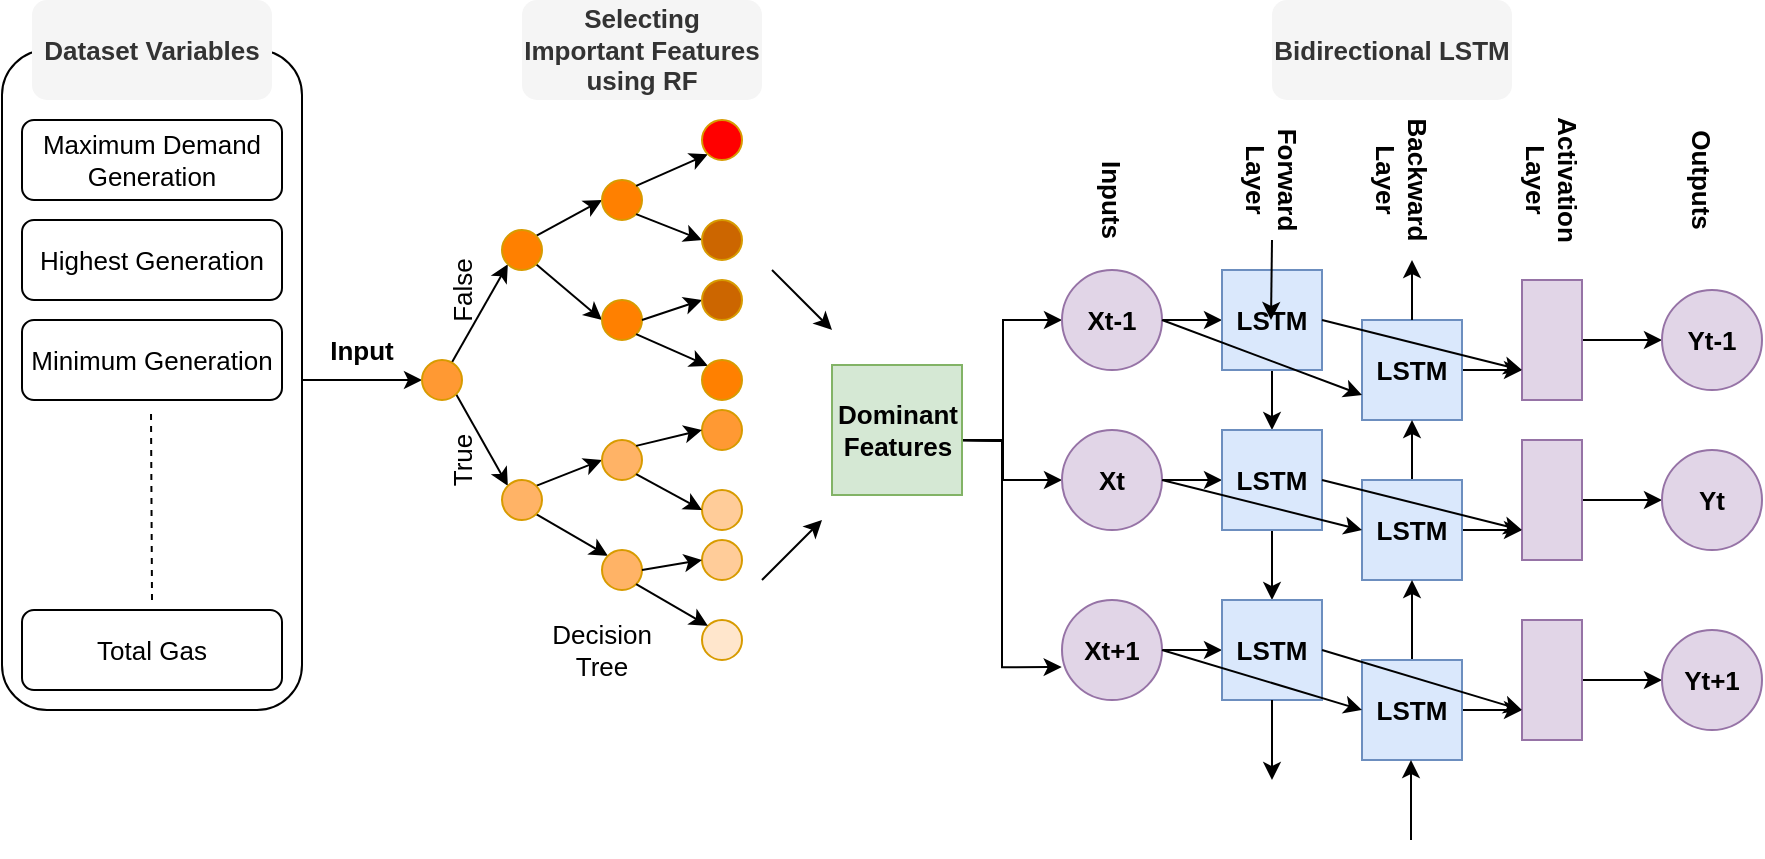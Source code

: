 <mxfile version="13.3.5" type="device"><diagram id="jlvDBy7QzOAkchWZmElP" name="Page-1"><mxGraphModel dx="980" dy="523" grid="1" gridSize="10" guides="1" tooltips="1" connect="1" arrows="1" fold="1" page="1" pageScale="1" pageWidth="850" pageHeight="1100" math="0" shadow="0"><root><mxCell id="0"/><mxCell id="1" parent="0"/><mxCell id="FYt514av-lSf8Gz_y7bw-79" style="edgeStyle=orthogonalEdgeStyle;rounded=0;orthogonalLoop=1;jettySize=auto;html=1;entryX=0;entryY=0.5;entryDx=0;entryDy=0;" parent="1" target="FYt514av-lSf8Gz_y7bw-31" edge="1"><mxGeometry relative="1" as="geometry"><mxPoint x="510" y="350" as="targetPoint"/><mxPoint x="480" y="290" as="sourcePoint"/></mxGeometry></mxCell><mxCell id="FYt514av-lSf8Gz_y7bw-78" style="edgeStyle=orthogonalEdgeStyle;rounded=0;orthogonalLoop=1;jettySize=auto;html=1;entryX=0;entryY=0.5;entryDx=0;entryDy=0;" parent="1" target="FYt514av-lSf8Gz_y7bw-28" edge="1"><mxGeometry relative="1" as="geometry"><mxPoint x="480" y="290" as="sourcePoint"/></mxGeometry></mxCell><mxCell id="FYt514av-lSf8Gz_y7bw-80" style="edgeStyle=orthogonalEdgeStyle;rounded=0;orthogonalLoop=1;jettySize=auto;html=1;entryX=-0.003;entryY=0.671;entryDx=0;entryDy=0;entryPerimeter=0;" parent="1" target="FYt514av-lSf8Gz_y7bw-30" edge="1"><mxGeometry relative="1" as="geometry"><mxPoint x="480" y="290" as="sourcePoint"/><Array as="points"><mxPoint x="510" y="290"/><mxPoint x="510" y="404"/></Array></mxGeometry></mxCell><mxCell id="Zt-IlAyCdrxnXo7LiicF-1" value="" style="whiteSpace=wrap;html=1;aspect=fixed;fillColor=#d5e8d4;strokeColor=#82b366;" vertex="1" parent="1"><mxGeometry x="425" y="252.5" width="65" height="65" as="geometry"/></mxCell><mxCell id="FYt514av-lSf8Gz_y7bw-11" style="edgeStyle=orthogonalEdgeStyle;rounded=0;orthogonalLoop=1;jettySize=auto;html=1;entryX=0;entryY=0.5;entryDx=0;entryDy=0;" parent="1" source="FYt514av-lSf8Gz_y7bw-1" target="FYt514av-lSf8Gz_y7bw-10" edge="1"><mxGeometry relative="1" as="geometry"/></mxCell><mxCell id="FYt514av-lSf8Gz_y7bw-1" value="" style="rounded=1;whiteSpace=wrap;html=1;" parent="1" vertex="1"><mxGeometry x="10" y="95" width="150" height="330" as="geometry"/></mxCell><mxCell id="FYt514av-lSf8Gz_y7bw-2" value="&lt;font style=&quot;font-size: 13px&quot;&gt;Maximum Demand Generation&lt;/font&gt;" style="rounded=1;whiteSpace=wrap;html=1;" parent="1" vertex="1"><mxGeometry x="20" y="130" width="130" height="40" as="geometry"/></mxCell><mxCell id="FYt514av-lSf8Gz_y7bw-5" value="&lt;font style=&quot;font-size: 13px&quot;&gt;Highest Generation&lt;/font&gt;" style="rounded=1;whiteSpace=wrap;html=1;" parent="1" vertex="1"><mxGeometry x="20" y="180" width="130" height="40" as="geometry"/></mxCell><mxCell id="FYt514av-lSf8Gz_y7bw-6" value="&lt;font style=&quot;font-size: 13px&quot;&gt;Minimum Generation&lt;/font&gt;" style="rounded=1;whiteSpace=wrap;html=1;" parent="1" vertex="1"><mxGeometry x="20" y="230" width="130" height="40" as="geometry"/></mxCell><mxCell id="FYt514av-lSf8Gz_y7bw-7" value="&lt;font style=&quot;font-size: 13px&quot;&gt;Total Gas&lt;/font&gt;" style="rounded=1;whiteSpace=wrap;html=1;" parent="1" vertex="1"><mxGeometry x="20" y="375" width="130" height="40" as="geometry"/></mxCell><mxCell id="FYt514av-lSf8Gz_y7bw-8" value="" style="endArrow=none;dashed=1;html=1;" parent="1" edge="1"><mxGeometry width="50" height="50" relative="1" as="geometry"><mxPoint x="85" y="370" as="sourcePoint"/><mxPoint x="84.5" y="275" as="targetPoint"/></mxGeometry></mxCell><mxCell id="FYt514av-lSf8Gz_y7bw-9" value="&lt;span style=&quot;font-size: 13px&quot;&gt;&lt;b&gt;Dataset Variables&lt;/b&gt;&lt;/span&gt;" style="rounded=1;whiteSpace=wrap;html=1;fillColor=#f5f5f5;strokeColor=none;fontColor=#333333;" parent="1" vertex="1"><mxGeometry x="25" y="70" width="120" height="50" as="geometry"/></mxCell><mxCell id="FYt514av-lSf8Gz_y7bw-14" value="" style="endArrow=classic;html=1;entryX=0;entryY=1;entryDx=0;entryDy=0;" parent="1" source="FYt514av-lSf8Gz_y7bw-10" target="2fMlHvEj-Jpimkb-liEb-3" edge="1"><mxGeometry width="50" height="50" relative="1" as="geometry"><mxPoint x="230" y="270" as="sourcePoint"/><mxPoint x="260" y="240" as="targetPoint"/></mxGeometry></mxCell><mxCell id="FYt514av-lSf8Gz_y7bw-15" value="" style="endArrow=classic;html=1;exitX=1;exitY=0;exitDx=0;exitDy=0;entryX=0;entryY=0.5;entryDx=0;entryDy=0;" parent="1" source="2fMlHvEj-Jpimkb-liEb-3" target="2fMlHvEj-Jpimkb-liEb-4" edge="1"><mxGeometry width="50" height="50" relative="1" as="geometry"><mxPoint x="280" y="240" as="sourcePoint"/><mxPoint x="310.86" y="204.14" as="targetPoint"/></mxGeometry></mxCell><mxCell id="FYt514av-lSf8Gz_y7bw-18" value="" style="endArrow=classic;html=1;entryX=0;entryY=0;entryDx=0;entryDy=0;exitX=1;exitY=1;exitDx=0;exitDy=0;" parent="1" source="FYt514av-lSf8Gz_y7bw-10" target="2fMlHvEj-Jpimkb-liEb-1" edge="1"><mxGeometry width="50" height="50" relative="1" as="geometry"><mxPoint x="234.14" y="290" as="sourcePoint"/><mxPoint x="260" y="320" as="targetPoint"/></mxGeometry></mxCell><mxCell id="FYt514av-lSf8Gz_y7bw-19" value="" style="endArrow=classic;html=1;exitX=1;exitY=1;exitDx=0;exitDy=0;entryX=0;entryY=0.5;entryDx=0;entryDy=0;" parent="1" source="2fMlHvEj-Jpimkb-liEb-3" target="2fMlHvEj-Jpimkb-liEb-5" edge="1"><mxGeometry width="50" height="50" relative="1" as="geometry"><mxPoint x="280.002" y="252.072" as="sourcePoint"/><mxPoint x="300" y="270" as="targetPoint"/></mxGeometry></mxCell><mxCell id="FYt514av-lSf8Gz_y7bw-22" value="" style="endArrow=classic;html=1;exitX=1;exitY=0;exitDx=0;exitDy=0;entryX=0;entryY=0.5;entryDx=0;entryDy=0;" parent="1" source="2fMlHvEj-Jpimkb-liEb-1" target="2fMlHvEj-Jpimkb-liEb-6" edge="1"><mxGeometry width="50" height="50" relative="1" as="geometry"><mxPoint x="270.142" y="324.858" as="sourcePoint"/><mxPoint x="306.858" y="313.142" as="targetPoint"/><Array as="points"/></mxGeometry></mxCell><mxCell id="FYt514av-lSf8Gz_y7bw-23" value="" style="endArrow=classic;html=1;exitX=1;exitY=1;exitDx=0;exitDy=0;entryX=0;entryY=0;entryDx=0;entryDy=0;" parent="1" source="2fMlHvEj-Jpimkb-liEb-1" target="2fMlHvEj-Jpimkb-liEb-7" edge="1"><mxGeometry width="50" height="50" relative="1" as="geometry"><mxPoint x="260.002" y="337.072" as="sourcePoint"/><mxPoint x="280" y="375" as="targetPoint"/></mxGeometry></mxCell><mxCell id="FYt514av-lSf8Gz_y7bw-25" value="" style="endArrow=classic;html=1;" parent="1" edge="1"><mxGeometry width="50" height="50" relative="1" as="geometry"><mxPoint x="390" y="360" as="sourcePoint"/><mxPoint x="420" y="330" as="targetPoint"/></mxGeometry></mxCell><mxCell id="FYt514av-lSf8Gz_y7bw-26" value="" style="endArrow=classic;html=1;" parent="1" edge="1"><mxGeometry width="50" height="50" relative="1" as="geometry"><mxPoint x="395" y="205" as="sourcePoint"/><mxPoint x="425" y="235" as="targetPoint"/></mxGeometry></mxCell><mxCell id="FYt514av-lSf8Gz_y7bw-27" value="&lt;font style=&quot;font-size: 13px&quot;&gt;&lt;b&gt;Selecting Important Features using RF&lt;/b&gt;&lt;/font&gt;" style="rounded=1;whiteSpace=wrap;html=1;fillColor=#f5f5f5;strokeColor=none;fontColor=#333333;" parent="1" vertex="1"><mxGeometry x="270" y="70" width="120" height="50" as="geometry"/></mxCell><mxCell id="FYt514av-lSf8Gz_y7bw-42" style="edgeStyle=orthogonalEdgeStyle;rounded=0;orthogonalLoop=1;jettySize=auto;html=1;entryX=0;entryY=0.5;entryDx=0;entryDy=0;" parent="1" source="FYt514av-lSf8Gz_y7bw-28" target="FYt514av-lSf8Gz_y7bw-33" edge="1"><mxGeometry relative="1" as="geometry"/></mxCell><mxCell id="FYt514av-lSf8Gz_y7bw-28" value="&lt;font size=&quot;1&quot;&gt;&lt;b style=&quot;font-size: 13px&quot;&gt;Xt-1&lt;/b&gt;&lt;/font&gt;" style="ellipse;whiteSpace=wrap;html=1;aspect=fixed;fillColor=#e1d5e7;strokeColor=#9673a6;" parent="1" vertex="1"><mxGeometry x="540" y="205" width="50" height="50" as="geometry"/></mxCell><mxCell id="FYt514av-lSf8Gz_y7bw-46" style="edgeStyle=orthogonalEdgeStyle;rounded=0;orthogonalLoop=1;jettySize=auto;html=1;entryX=0;entryY=0.5;entryDx=0;entryDy=0;" parent="1" source="FYt514av-lSf8Gz_y7bw-30" target="FYt514av-lSf8Gz_y7bw-35" edge="1"><mxGeometry relative="1" as="geometry"/></mxCell><mxCell id="FYt514av-lSf8Gz_y7bw-30" value="&lt;b style=&quot;white-space: normal ; font-size: 13px&quot;&gt;Xt+1&lt;/b&gt;" style="ellipse;whiteSpace=wrap;html=1;aspect=fixed;fillColor=#e1d5e7;strokeColor=#9673a6;" parent="1" vertex="1"><mxGeometry x="540" y="370" width="50" height="50" as="geometry"/></mxCell><mxCell id="FYt514av-lSf8Gz_y7bw-44" style="edgeStyle=orthogonalEdgeStyle;rounded=0;orthogonalLoop=1;jettySize=auto;html=1;entryX=0;entryY=0.5;entryDx=0;entryDy=0;" parent="1" source="FYt514av-lSf8Gz_y7bw-31" target="FYt514av-lSf8Gz_y7bw-34" edge="1"><mxGeometry relative="1" as="geometry"/></mxCell><mxCell id="FYt514av-lSf8Gz_y7bw-31" value="&lt;b style=&quot;white-space: normal ; font-size: 13px&quot;&gt;Xt&lt;/b&gt;" style="ellipse;whiteSpace=wrap;html=1;aspect=fixed;fillColor=#e1d5e7;strokeColor=#9673a6;" parent="1" vertex="1"><mxGeometry x="540" y="285" width="50" height="50" as="geometry"/></mxCell><mxCell id="FYt514av-lSf8Gz_y7bw-32" value="&lt;b&gt;&lt;font style=&quot;font-size: 13px&quot;&gt;Inputs&lt;/font&gt;&lt;/b&gt;" style="text;html=1;strokeColor=none;fillColor=none;align=center;verticalAlign=middle;whiteSpace=wrap;rounded=0;rotation=90;" parent="1" vertex="1"><mxGeometry x="545" y="160" width="40" height="20" as="geometry"/></mxCell><mxCell id="FYt514av-lSf8Gz_y7bw-49" style="edgeStyle=orthogonalEdgeStyle;rounded=0;orthogonalLoop=1;jettySize=auto;html=1;entryX=0.5;entryY=0;entryDx=0;entryDy=0;" parent="1" source="FYt514av-lSf8Gz_y7bw-33" target="FYt514av-lSf8Gz_y7bw-34" edge="1"><mxGeometry relative="1" as="geometry"/></mxCell><mxCell id="FYt514av-lSf8Gz_y7bw-33" value="&lt;font size=&quot;1&quot;&gt;&lt;b style=&quot;font-size: 13px&quot;&gt;LSTM&lt;/b&gt;&lt;/font&gt;" style="whiteSpace=wrap;html=1;aspect=fixed;fillColor=#dae8fc;strokeColor=#6c8ebf;" parent="1" vertex="1"><mxGeometry x="620" y="205" width="50" height="50" as="geometry"/></mxCell><mxCell id="FYt514av-lSf8Gz_y7bw-50" style="edgeStyle=orthogonalEdgeStyle;rounded=0;orthogonalLoop=1;jettySize=auto;html=1;exitX=0.5;exitY=1;exitDx=0;exitDy=0;" parent="1" source="FYt514av-lSf8Gz_y7bw-34" target="FYt514av-lSf8Gz_y7bw-35" edge="1"><mxGeometry relative="1" as="geometry"/></mxCell><mxCell id="FYt514av-lSf8Gz_y7bw-34" value="&lt;b style=&quot;white-space: normal ; font-size: 13px&quot;&gt;LSTM&lt;/b&gt;" style="whiteSpace=wrap;html=1;aspect=fixed;fillColor=#dae8fc;strokeColor=#6c8ebf;" parent="1" vertex="1"><mxGeometry x="620" y="285" width="50" height="50" as="geometry"/></mxCell><mxCell id="FYt514av-lSf8Gz_y7bw-35" value="&lt;b style=&quot;white-space: normal ; font-size: 13px&quot;&gt;LSTM&lt;/b&gt;" style="whiteSpace=wrap;html=1;aspect=fixed;fillColor=#dae8fc;strokeColor=#6c8ebf;" parent="1" vertex="1"><mxGeometry x="620" y="370" width="50" height="50" as="geometry"/></mxCell><mxCell id="FYt514av-lSf8Gz_y7bw-56" style="edgeStyle=orthogonalEdgeStyle;rounded=0;orthogonalLoop=1;jettySize=auto;html=1;entryX=0;entryY=0.75;entryDx=0;entryDy=0;" parent="1" source="FYt514av-lSf8Gz_y7bw-36" target="FYt514av-lSf8Gz_y7bw-39" edge="1"><mxGeometry relative="1" as="geometry"/></mxCell><mxCell id="FYt514av-lSf8Gz_y7bw-36" value="&lt;b style=&quot;white-space: normal ; font-size: 13px&quot;&gt;LSTM&lt;/b&gt;" style="whiteSpace=wrap;html=1;aspect=fixed;fillColor=#dae8fc;strokeColor=#6c8ebf;" parent="1" vertex="1"><mxGeometry x="690" y="230" width="50" height="50" as="geometry"/></mxCell><mxCell id="FYt514av-lSf8Gz_y7bw-55" style="edgeStyle=orthogonalEdgeStyle;rounded=0;orthogonalLoop=1;jettySize=auto;html=1;entryX=0.5;entryY=1;entryDx=0;entryDy=0;" parent="1" source="FYt514av-lSf8Gz_y7bw-37" target="FYt514av-lSf8Gz_y7bw-36" edge="1"><mxGeometry relative="1" as="geometry"><mxPoint x="715" y="310" as="targetPoint"/></mxGeometry></mxCell><mxCell id="FYt514av-lSf8Gz_y7bw-57" style="edgeStyle=orthogonalEdgeStyle;rounded=0;orthogonalLoop=1;jettySize=auto;html=1;entryX=0;entryY=0.75;entryDx=0;entryDy=0;" parent="1" source="FYt514av-lSf8Gz_y7bw-37" target="FYt514av-lSf8Gz_y7bw-40" edge="1"><mxGeometry relative="1" as="geometry"/></mxCell><mxCell id="FYt514av-lSf8Gz_y7bw-37" value="&lt;b style=&quot;white-space: normal ; font-size: 13px&quot;&gt;LSTM&lt;/b&gt;" style="whiteSpace=wrap;html=1;aspect=fixed;fillColor=#dae8fc;strokeColor=#6c8ebf;" parent="1" vertex="1"><mxGeometry x="690" y="310" width="50" height="50" as="geometry"/></mxCell><mxCell id="FYt514av-lSf8Gz_y7bw-54" style="edgeStyle=orthogonalEdgeStyle;rounded=0;orthogonalLoop=1;jettySize=auto;html=1;entryX=0.5;entryY=1;entryDx=0;entryDy=0;" parent="1" source="FYt514av-lSf8Gz_y7bw-38" target="FYt514av-lSf8Gz_y7bw-37" edge="1"><mxGeometry relative="1" as="geometry"/></mxCell><mxCell id="FYt514av-lSf8Gz_y7bw-58" style="edgeStyle=orthogonalEdgeStyle;rounded=0;orthogonalLoop=1;jettySize=auto;html=1;entryX=0;entryY=0.75;entryDx=0;entryDy=0;" parent="1" source="FYt514av-lSf8Gz_y7bw-38" target="FYt514av-lSf8Gz_y7bw-41" edge="1"><mxGeometry relative="1" as="geometry"/></mxCell><mxCell id="FYt514av-lSf8Gz_y7bw-38" value="&lt;b style=&quot;white-space: normal ; font-size: 13px&quot;&gt;LSTM&lt;/b&gt;" style="whiteSpace=wrap;html=1;aspect=fixed;fillColor=#dae8fc;strokeColor=#6c8ebf;" parent="1" vertex="1"><mxGeometry x="690" y="400" width="50" height="50" as="geometry"/></mxCell><mxCell id="FYt514av-lSf8Gz_y7bw-68" style="edgeStyle=orthogonalEdgeStyle;rounded=0;orthogonalLoop=1;jettySize=auto;html=1;entryX=0;entryY=0.5;entryDx=0;entryDy=0;" parent="1" source="FYt514av-lSf8Gz_y7bw-39" target="FYt514av-lSf8Gz_y7bw-65" edge="1"><mxGeometry relative="1" as="geometry"/></mxCell><mxCell id="FYt514av-lSf8Gz_y7bw-39" value="" style="rounded=0;whiteSpace=wrap;html=1;fillColor=#e1d5e7;strokeColor=#9673a6;" parent="1" vertex="1"><mxGeometry x="770" y="210" width="30" height="60" as="geometry"/></mxCell><mxCell id="FYt514av-lSf8Gz_y7bw-69" style="edgeStyle=orthogonalEdgeStyle;rounded=0;orthogonalLoop=1;jettySize=auto;html=1;entryX=0;entryY=0.5;entryDx=0;entryDy=0;" parent="1" source="FYt514av-lSf8Gz_y7bw-40" target="FYt514av-lSf8Gz_y7bw-66" edge="1"><mxGeometry relative="1" as="geometry"/></mxCell><mxCell id="FYt514av-lSf8Gz_y7bw-40" value="" style="rounded=0;whiteSpace=wrap;html=1;fillColor=#e1d5e7;strokeColor=#9673a6;" parent="1" vertex="1"><mxGeometry x="770" y="290" width="30" height="60" as="geometry"/></mxCell><mxCell id="FYt514av-lSf8Gz_y7bw-70" style="edgeStyle=orthogonalEdgeStyle;rounded=0;orthogonalLoop=1;jettySize=auto;html=1;entryX=0;entryY=0.5;entryDx=0;entryDy=0;" parent="1" source="FYt514av-lSf8Gz_y7bw-41" target="FYt514av-lSf8Gz_y7bw-67" edge="1"><mxGeometry relative="1" as="geometry"/></mxCell><mxCell id="FYt514av-lSf8Gz_y7bw-41" value="" style="rounded=0;whiteSpace=wrap;html=1;fillColor=#e1d5e7;strokeColor=#9673a6;" parent="1" vertex="1"><mxGeometry x="770" y="380" width="30" height="60" as="geometry"/></mxCell><mxCell id="FYt514av-lSf8Gz_y7bw-43" value="" style="endArrow=classic;html=1;entryX=0;entryY=0.75;entryDx=0;entryDy=0;exitX=1;exitY=0.5;exitDx=0;exitDy=0;" parent="1" source="FYt514av-lSf8Gz_y7bw-28" target="FYt514av-lSf8Gz_y7bw-36" edge="1"><mxGeometry width="50" height="50" relative="1" as="geometry"><mxPoint x="540" y="330" as="sourcePoint"/><mxPoint x="590" y="280" as="targetPoint"/></mxGeometry></mxCell><mxCell id="FYt514av-lSf8Gz_y7bw-45" value="" style="endArrow=classic;html=1;entryX=0;entryY=0.5;entryDx=0;entryDy=0;exitX=1;exitY=0.5;exitDx=0;exitDy=0;" parent="1" source="FYt514av-lSf8Gz_y7bw-31" target="FYt514av-lSf8Gz_y7bw-37" edge="1"><mxGeometry width="50" height="50" relative="1" as="geometry"><mxPoint x="590" y="340" as="sourcePoint"/><mxPoint x="690" y="372.5" as="targetPoint"/></mxGeometry></mxCell><mxCell id="FYt514av-lSf8Gz_y7bw-47" value="" style="endArrow=classic;html=1;entryX=0;entryY=0.5;entryDx=0;entryDy=0;exitX=1;exitY=0.5;exitDx=0;exitDy=0;" parent="1" source="FYt514av-lSf8Gz_y7bw-30" target="FYt514av-lSf8Gz_y7bw-38" edge="1"><mxGeometry width="50" height="50" relative="1" as="geometry"><mxPoint x="590" y="437.5" as="sourcePoint"/><mxPoint x="690" y="470" as="targetPoint"/></mxGeometry></mxCell><mxCell id="FYt514av-lSf8Gz_y7bw-48" value="" style="endArrow=classic;html=1;" parent="1" edge="1"><mxGeometry width="50" height="50" relative="1" as="geometry"><mxPoint x="645" y="190" as="sourcePoint"/><mxPoint x="644.5" y="230" as="targetPoint"/></mxGeometry></mxCell><mxCell id="FYt514av-lSf8Gz_y7bw-51" value="" style="endArrow=classic;html=1;exitX=0.5;exitY=1;exitDx=0;exitDy=0;" parent="1" source="FYt514av-lSf8Gz_y7bw-35" edge="1"><mxGeometry width="50" height="50" relative="1" as="geometry"><mxPoint x="645" y="460" as="sourcePoint"/><mxPoint x="645" y="460" as="targetPoint"/></mxGeometry></mxCell><mxCell id="FYt514av-lSf8Gz_y7bw-52" value="" style="endArrow=classic;html=1;" parent="1" edge="1"><mxGeometry width="50" height="50" relative="1" as="geometry"><mxPoint x="714.5" y="490" as="sourcePoint"/><mxPoint x="714.5" y="450" as="targetPoint"/></mxGeometry></mxCell><mxCell id="FYt514av-lSf8Gz_y7bw-53" value="" style="endArrow=classic;html=1;exitX=0.5;exitY=0;exitDx=0;exitDy=0;" parent="1" source="FYt514av-lSf8Gz_y7bw-36" edge="1"><mxGeometry width="50" height="50" relative="1" as="geometry"><mxPoint x="715" y="240" as="sourcePoint"/><mxPoint x="715" y="200" as="targetPoint"/></mxGeometry></mxCell><mxCell id="FYt514av-lSf8Gz_y7bw-60" value="" style="endArrow=classic;html=1;entryX=0;entryY=0.75;entryDx=0;entryDy=0;exitX=1;exitY=0.5;exitDx=0;exitDy=0;" parent="1" source="FYt514av-lSf8Gz_y7bw-33" target="FYt514av-lSf8Gz_y7bw-39" edge="1"><mxGeometry width="50" height="50" relative="1" as="geometry"><mxPoint x="670" y="257.5" as="sourcePoint"/><mxPoint x="770" y="290" as="targetPoint"/></mxGeometry></mxCell><mxCell id="FYt514av-lSf8Gz_y7bw-61" value="" style="endArrow=classic;html=1;entryX=0;entryY=0.75;entryDx=0;entryDy=0;exitX=1;exitY=0.5;exitDx=0;exitDy=0;" parent="1" source="FYt514av-lSf8Gz_y7bw-34" target="FYt514av-lSf8Gz_y7bw-40" edge="1"><mxGeometry width="50" height="50" relative="1" as="geometry"><mxPoint x="670" y="340" as="sourcePoint"/><mxPoint x="770" y="357.5" as="targetPoint"/></mxGeometry></mxCell><mxCell id="FYt514av-lSf8Gz_y7bw-62" value="" style="endArrow=classic;html=1;entryX=0;entryY=0.75;entryDx=0;entryDy=0;exitX=1;exitY=0.5;exitDx=0;exitDy=0;" parent="1" source="FYt514av-lSf8Gz_y7bw-35" target="FYt514av-lSf8Gz_y7bw-41" edge="1"><mxGeometry width="50" height="50" relative="1" as="geometry"><mxPoint x="670" y="442.5" as="sourcePoint"/><mxPoint x="770" y="460" as="targetPoint"/></mxGeometry></mxCell><mxCell id="FYt514av-lSf8Gz_y7bw-63" value="&lt;b&gt;&lt;font style=&quot;font-size: 13px&quot;&gt;Forward Layer&lt;/font&gt;&lt;/b&gt;" style="text;html=1;strokeColor=none;fillColor=none;align=center;verticalAlign=middle;whiteSpace=wrap;rounded=0;rotation=90;" parent="1" vertex="1"><mxGeometry x="625" y="150" width="40" height="20" as="geometry"/></mxCell><mxCell id="FYt514av-lSf8Gz_y7bw-64" value="&lt;b&gt;&lt;font style=&quot;font-size: 13px&quot;&gt;Backward Layer&lt;/font&gt;&lt;/b&gt;" style="text;html=1;strokeColor=none;fillColor=none;align=center;verticalAlign=middle;whiteSpace=wrap;rounded=0;rotation=90;" parent="1" vertex="1"><mxGeometry x="690" y="150" width="40" height="20" as="geometry"/></mxCell><mxCell id="FYt514av-lSf8Gz_y7bw-65" value="&lt;font size=&quot;1&quot;&gt;&lt;b style=&quot;font-size: 13px&quot;&gt;Yt-1&lt;/b&gt;&lt;/font&gt;" style="ellipse;whiteSpace=wrap;html=1;aspect=fixed;fillColor=#e1d5e7;strokeColor=#9673a6;" parent="1" vertex="1"><mxGeometry x="840" y="215" width="50" height="50" as="geometry"/></mxCell><mxCell id="FYt514av-lSf8Gz_y7bw-66" value="&lt;b style=&quot;white-space: normal ; font-size: 13px&quot;&gt;Yt&lt;/b&gt;" style="ellipse;whiteSpace=wrap;html=1;aspect=fixed;fillColor=#e1d5e7;strokeColor=#9673a6;" parent="1" vertex="1"><mxGeometry x="840" y="295" width="50" height="50" as="geometry"/></mxCell><mxCell id="FYt514av-lSf8Gz_y7bw-67" value="&lt;b style=&quot;white-space: normal ; font-size: 13px&quot;&gt;Yt+1&lt;/b&gt;" style="ellipse;whiteSpace=wrap;html=1;aspect=fixed;fillColor=#e1d5e7;strokeColor=#9673a6;" parent="1" vertex="1"><mxGeometry x="840" y="385" width="50" height="50" as="geometry"/></mxCell><mxCell id="FYt514av-lSf8Gz_y7bw-71" value="&lt;b&gt;&lt;font style=&quot;font-size: 13px&quot;&gt;Outputs&lt;/font&gt;&lt;/b&gt;" style="text;html=1;strokeColor=none;fillColor=none;align=center;verticalAlign=middle;whiteSpace=wrap;rounded=0;rotation=90;" parent="1" vertex="1"><mxGeometry x="840" y="150" width="40" height="20" as="geometry"/></mxCell><mxCell id="FYt514av-lSf8Gz_y7bw-72" value="&lt;b&gt;&lt;font style=&quot;font-size: 13px&quot;&gt;Activation Layer&lt;/font&gt;&lt;/b&gt;" style="text;html=1;strokeColor=none;fillColor=none;align=center;verticalAlign=middle;whiteSpace=wrap;rounded=0;rotation=90;" parent="1" vertex="1"><mxGeometry x="765" y="150" width="40" height="20" as="geometry"/></mxCell><mxCell id="FYt514av-lSf8Gz_y7bw-73" value="&lt;font style=&quot;font-size: 13px&quot;&gt;&lt;b&gt;Bidirectional LSTM&lt;/b&gt;&lt;/font&gt;" style="rounded=1;whiteSpace=wrap;html=1;fillColor=#f5f5f5;strokeColor=none;fontColor=#333333;" parent="1" vertex="1"><mxGeometry x="645" y="70" width="120" height="50" as="geometry"/></mxCell><mxCell id="FYt514av-lSf8Gz_y7bw-81" value="&lt;b&gt;&lt;font style=&quot;font-size: 13px&quot;&gt;Input&lt;/font&gt;&lt;/b&gt;" style="text;html=1;strokeColor=none;fillColor=none;align=center;verticalAlign=middle;whiteSpace=wrap;rounded=0;" parent="1" vertex="1"><mxGeometry x="170" y="235" width="40" height="20" as="geometry"/></mxCell><mxCell id="FYt514av-lSf8Gz_y7bw-82" value="&lt;span style=&quot;font-size: 13px&quot;&gt;&lt;b&gt;Dominant Features&lt;/b&gt;&lt;/span&gt;" style="text;html=1;strokeColor=none;fillColor=none;align=center;verticalAlign=middle;whiteSpace=wrap;rounded=0;" parent="1" vertex="1"><mxGeometry x="432.5" y="260" width="50" height="50" as="geometry"/></mxCell><mxCell id="2fMlHvEj-Jpimkb-liEb-1" value="" style="ellipse;whiteSpace=wrap;html=1;aspect=fixed;fillColor=#FFB366;strokeColor=#d79b00;" parent="1" vertex="1"><mxGeometry x="260" y="310" width="20" height="20" as="geometry"/></mxCell><mxCell id="2fMlHvEj-Jpimkb-liEb-3" value="" style="ellipse;whiteSpace=wrap;html=1;aspect=fixed;fillColor=#FF8000;strokeColor=#d79b00;" parent="1" vertex="1"><mxGeometry x="260" y="185" width="20" height="20" as="geometry"/></mxCell><mxCell id="2fMlHvEj-Jpimkb-liEb-4" value="" style="ellipse;whiteSpace=wrap;html=1;aspect=fixed;fillColor=#FF8000;strokeColor=#d79b00;" parent="1" vertex="1"><mxGeometry x="310" y="160" width="20" height="20" as="geometry"/></mxCell><mxCell id="2fMlHvEj-Jpimkb-liEb-5" value="" style="ellipse;whiteSpace=wrap;html=1;aspect=fixed;fillColor=#FF8000;strokeColor=#d79b00;" parent="1" vertex="1"><mxGeometry x="310" y="220" width="20" height="20" as="geometry"/></mxCell><mxCell id="2fMlHvEj-Jpimkb-liEb-6" value="" style="ellipse;whiteSpace=wrap;html=1;aspect=fixed;fillColor=#FFB366;strokeColor=#d79b00;" parent="1" vertex="1"><mxGeometry x="310" y="290" width="20" height="20" as="geometry"/></mxCell><mxCell id="2fMlHvEj-Jpimkb-liEb-7" value="" style="ellipse;whiteSpace=wrap;html=1;aspect=fixed;fillColor=#FFB366;strokeColor=#d79b00;" parent="1" vertex="1"><mxGeometry x="310" y="345" width="20" height="20" as="geometry"/></mxCell><mxCell id="2fMlHvEj-Jpimkb-liEb-11" value="" style="endArrow=classic;html=1;exitX=1;exitY=0;exitDx=0;exitDy=0;entryX=0;entryY=1;entryDx=0;entryDy=0;" parent="1" source="2fMlHvEj-Jpimkb-liEb-4" target="2fMlHvEj-Jpimkb-liEb-16" edge="1"><mxGeometry width="50" height="50" relative="1" as="geometry"><mxPoint x="330" y="190" as="sourcePoint"/><mxPoint x="350" y="170" as="targetPoint"/></mxGeometry></mxCell><mxCell id="2fMlHvEj-Jpimkb-liEb-12" value="" style="endArrow=classic;html=1;exitX=1;exitY=0.5;exitDx=0;exitDy=0;entryX=0;entryY=0.5;entryDx=0;entryDy=0;" parent="1" source="2fMlHvEj-Jpimkb-liEb-5" target="2fMlHvEj-Jpimkb-liEb-20" edge="1"><mxGeometry width="50" height="50" relative="1" as="geometry"><mxPoint x="320.001" y="269.999" as="sourcePoint"/><mxPoint x="350" y="250.6" as="targetPoint"/></mxGeometry></mxCell><mxCell id="2fMlHvEj-Jpimkb-liEb-13" value="" style="endArrow=classic;html=1;exitX=1;exitY=1;exitDx=0;exitDy=0;entryX=0;entryY=0;entryDx=0;entryDy=0;" parent="1" source="2fMlHvEj-Jpimkb-liEb-5" target="2fMlHvEj-Jpimkb-liEb-21" edge="1"><mxGeometry width="50" height="50" relative="1" as="geometry"><mxPoint x="318.531" y="280.001" as="sourcePoint"/><mxPoint x="341.46" y="302.93" as="targetPoint"/></mxGeometry></mxCell><mxCell id="2fMlHvEj-Jpimkb-liEb-14" value="" style="endArrow=classic;html=1;exitX=1;exitY=1;exitDx=0;exitDy=0;entryX=0;entryY=0.5;entryDx=0;entryDy=0;" parent="1" source="2fMlHvEj-Jpimkb-liEb-4" target="2fMlHvEj-Jpimkb-liEb-15" edge="1"><mxGeometry width="50" height="50" relative="1" as="geometry"><mxPoint x="330.001" y="207.071" as="sourcePoint"/><mxPoint x="352.93" y="230" as="targetPoint"/></mxGeometry></mxCell><mxCell id="2fMlHvEj-Jpimkb-liEb-15" value="" style="ellipse;whiteSpace=wrap;html=1;aspect=fixed;fillColor=#CC6600;strokeColor=#d79b00;" parent="1" vertex="1"><mxGeometry x="360" y="180" width="20" height="20" as="geometry"/></mxCell><mxCell id="2fMlHvEj-Jpimkb-liEb-16" value="" style="ellipse;whiteSpace=wrap;html=1;aspect=fixed;fillColor=#FF0000;strokeColor=#d79b00;" parent="1" vertex="1"><mxGeometry x="360" y="130" width="20" height="20" as="geometry"/></mxCell><mxCell id="2fMlHvEj-Jpimkb-liEb-20" value="" style="ellipse;whiteSpace=wrap;html=1;aspect=fixed;fillColor=#CC6600;strokeColor=#d79b00;" parent="1" vertex="1"><mxGeometry x="360" y="210" width="20" height="20" as="geometry"/></mxCell><mxCell id="2fMlHvEj-Jpimkb-liEb-21" value="" style="ellipse;whiteSpace=wrap;html=1;aspect=fixed;fillColor=#FF8000;strokeColor=#d79b00;" parent="1" vertex="1"><mxGeometry x="360" y="250" width="20" height="20" as="geometry"/></mxCell><mxCell id="2fMlHvEj-Jpimkb-liEb-32" value="" style="ellipse;whiteSpace=wrap;html=1;aspect=fixed;fillColor=#FFCC99;strokeColor=#d79b00;" parent="1" vertex="1"><mxGeometry x="360" y="315" width="20" height="20" as="geometry"/></mxCell><mxCell id="2fMlHvEj-Jpimkb-liEb-33" value="" style="ellipse;whiteSpace=wrap;html=1;aspect=fixed;fillColor=#FF9933;strokeColor=#d79b00;" parent="1" vertex="1"><mxGeometry x="360" y="275" width="20" height="20" as="geometry"/></mxCell><mxCell id="2fMlHvEj-Jpimkb-liEb-35" value="" style="ellipse;whiteSpace=wrap;html=1;aspect=fixed;fillColor=#FFCC99;strokeColor=#d79b00;" parent="1" vertex="1"><mxGeometry x="360" y="340" width="20" height="20" as="geometry"/></mxCell><mxCell id="2fMlHvEj-Jpimkb-liEb-36" value="" style="ellipse;whiteSpace=wrap;html=1;aspect=fixed;fillColor=#FFE6CC;strokeColor=#d79b00;" parent="1" vertex="1"><mxGeometry x="360" y="380" width="20" height="20" as="geometry"/></mxCell><mxCell id="2fMlHvEj-Jpimkb-liEb-37" value="" style="endArrow=classic;html=1;exitX=1;exitY=0;exitDx=0;exitDy=0;entryX=0;entryY=0.5;entryDx=0;entryDy=0;" parent="1" source="2fMlHvEj-Jpimkb-liEb-6" target="2fMlHvEj-Jpimkb-liEb-33" edge="1"><mxGeometry width="50" height="50" relative="1" as="geometry"><mxPoint x="324.141" y="325.859" as="sourcePoint"/><mxPoint x="359.999" y="310.001" as="targetPoint"/></mxGeometry></mxCell><mxCell id="2fMlHvEj-Jpimkb-liEb-38" value="" style="endArrow=classic;html=1;exitX=1;exitY=0.5;exitDx=0;exitDy=0;entryX=0;entryY=0.5;entryDx=0;entryDy=0;" parent="1" source="2fMlHvEj-Jpimkb-liEb-7" target="2fMlHvEj-Jpimkb-liEb-35" edge="1"><mxGeometry width="50" height="50" relative="1" as="geometry"><mxPoint x="324.141" y="390.859" as="sourcePoint"/><mxPoint x="359.999" y="375.001" as="targetPoint"/></mxGeometry></mxCell><mxCell id="2fMlHvEj-Jpimkb-liEb-39" value="" style="endArrow=classic;html=1;entryX=0;entryY=0.5;entryDx=0;entryDy=0;exitX=1;exitY=1;exitDx=0;exitDy=0;" parent="1" source="2fMlHvEj-Jpimkb-liEb-6" target="2fMlHvEj-Jpimkb-liEb-32" edge="1"><mxGeometry width="50" height="50" relative="1" as="geometry"><mxPoint x="324" y="340" as="sourcePoint"/><mxPoint x="359.999" y="345.859" as="targetPoint"/></mxGeometry></mxCell><mxCell id="2fMlHvEj-Jpimkb-liEb-40" value="" style="endArrow=classic;html=1;exitX=1;exitY=1;exitDx=0;exitDy=0;entryX=0;entryY=0;entryDx=0;entryDy=0;" parent="1" source="2fMlHvEj-Jpimkb-liEb-7" target="2fMlHvEj-Jpimkb-liEb-36" edge="1"><mxGeometry width="50" height="50" relative="1" as="geometry"><mxPoint x="320.001" y="390.001" as="sourcePoint"/><mxPoint x="355.859" y="405.859" as="targetPoint"/></mxGeometry></mxCell><mxCell id="FYt514av-lSf8Gz_y7bw-10" value="" style="ellipse;whiteSpace=wrap;html=1;aspect=fixed;fillColor=#FF9933;strokeColor=#d79b00;" parent="1" vertex="1"><mxGeometry x="220" y="250" width="20" height="20" as="geometry"/></mxCell><mxCell id="UstpYtKhQqSOo6IQ7tmW-2" value="&lt;font style=&quot;font-size: 13px&quot;&gt;True&lt;/font&gt;" style="text;html=1;strokeColor=none;fillColor=none;align=center;verticalAlign=middle;whiteSpace=wrap;rounded=0;rotation=270;" parent="1" vertex="1"><mxGeometry x="220" y="290" width="40" height="20" as="geometry"/></mxCell><mxCell id="UstpYtKhQqSOo6IQ7tmW-4" value="&lt;font style=&quot;font-size: 13px&quot;&gt;False&lt;/font&gt;" style="text;html=1;strokeColor=none;fillColor=none;align=center;verticalAlign=middle;whiteSpace=wrap;rounded=0;rotation=270;" parent="1" vertex="1"><mxGeometry x="220" y="205" width="40" height="20" as="geometry"/></mxCell><mxCell id="UstpYtKhQqSOo6IQ7tmW-7" value="&lt;font style=&quot;font-size: 13px&quot;&gt;Decision Tree&lt;/font&gt;" style="text;html=1;strokeColor=none;fillColor=none;align=center;verticalAlign=middle;whiteSpace=wrap;rounded=0;rotation=0;" parent="1" vertex="1"><mxGeometry x="290" y="385" width="40" height="20" as="geometry"/></mxCell></root></mxGraphModel></diagram></mxfile>